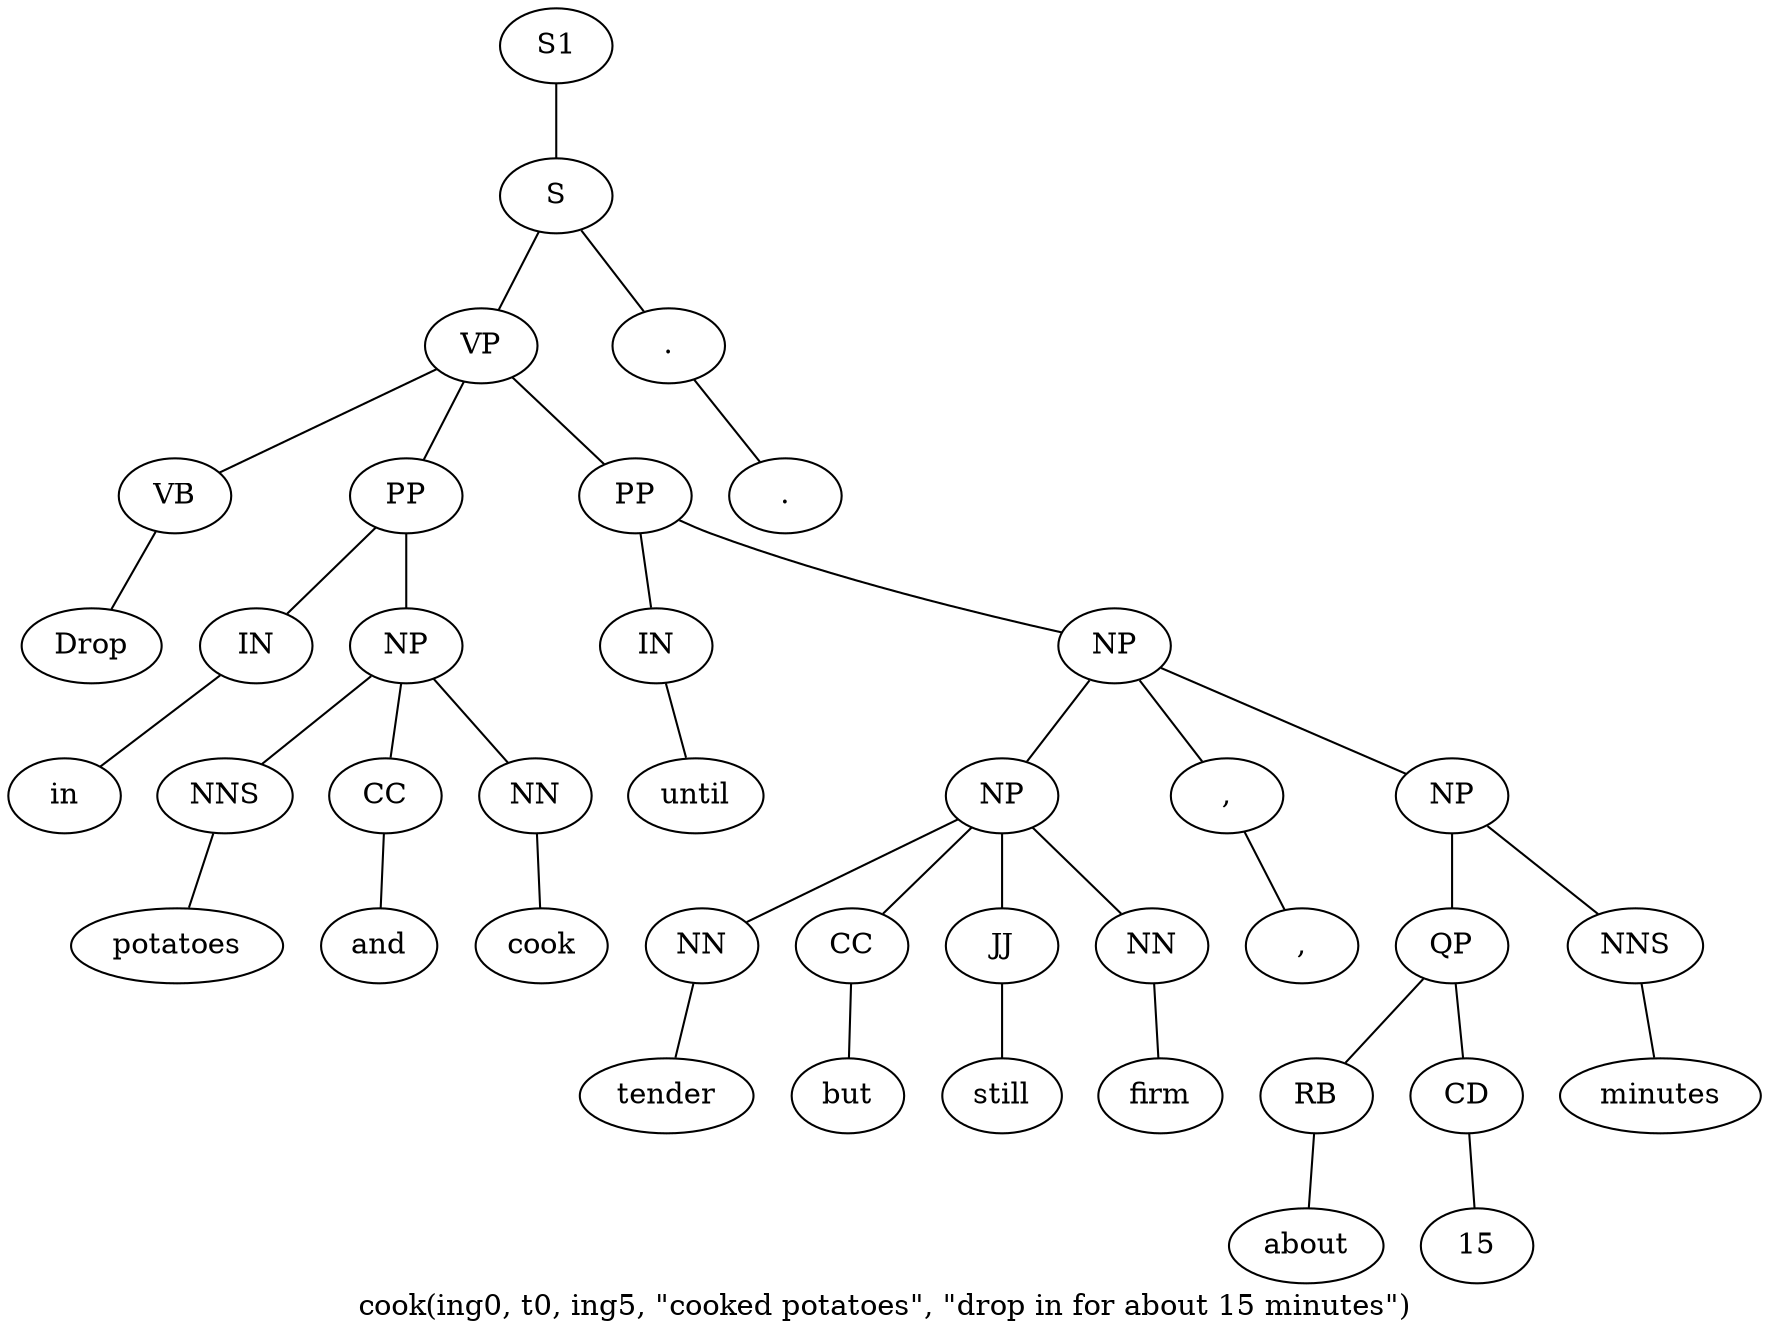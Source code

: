 graph SyntaxGraph {
	label = "cook(ing0, t0, ing5, \"cooked potatoes\", \"drop in for about 15 minutes\")";
	Node0 [label="S1"];
	Node1 [label="S"];
	Node2 [label="VP"];
	Node3 [label="VB"];
	Node4 [label="Drop"];
	Node5 [label="PP"];
	Node6 [label="IN"];
	Node7 [label="in"];
	Node8 [label="NP"];
	Node9 [label="NNS"];
	Node10 [label="potatoes"];
	Node11 [label="CC"];
	Node12 [label="and"];
	Node13 [label="NN"];
	Node14 [label="cook"];
	Node15 [label="PP"];
	Node16 [label="IN"];
	Node17 [label="until"];
	Node18 [label="NP"];
	Node19 [label="NP"];
	Node20 [label="NN"];
	Node21 [label="tender"];
	Node22 [label="CC"];
	Node23 [label="but"];
	Node24 [label="JJ"];
	Node25 [label="still"];
	Node26 [label="NN"];
	Node27 [label="firm"];
	Node28 [label=","];
	Node29 [label=","];
	Node30 [label="NP"];
	Node31 [label="QP"];
	Node32 [label="RB"];
	Node33 [label="about"];
	Node34 [label="CD"];
	Node35 [label="15"];
	Node36 [label="NNS"];
	Node37 [label="minutes"];
	Node38 [label="."];
	Node39 [label="."];

	Node0 -- Node1;
	Node1 -- Node2;
	Node1 -- Node38;
	Node2 -- Node3;
	Node2 -- Node5;
	Node2 -- Node15;
	Node3 -- Node4;
	Node5 -- Node6;
	Node5 -- Node8;
	Node6 -- Node7;
	Node8 -- Node9;
	Node8 -- Node11;
	Node8 -- Node13;
	Node9 -- Node10;
	Node11 -- Node12;
	Node13 -- Node14;
	Node15 -- Node16;
	Node15 -- Node18;
	Node16 -- Node17;
	Node18 -- Node19;
	Node18 -- Node28;
	Node18 -- Node30;
	Node19 -- Node20;
	Node19 -- Node22;
	Node19 -- Node24;
	Node19 -- Node26;
	Node20 -- Node21;
	Node22 -- Node23;
	Node24 -- Node25;
	Node26 -- Node27;
	Node28 -- Node29;
	Node30 -- Node31;
	Node30 -- Node36;
	Node31 -- Node32;
	Node31 -- Node34;
	Node32 -- Node33;
	Node34 -- Node35;
	Node36 -- Node37;
	Node38 -- Node39;
}